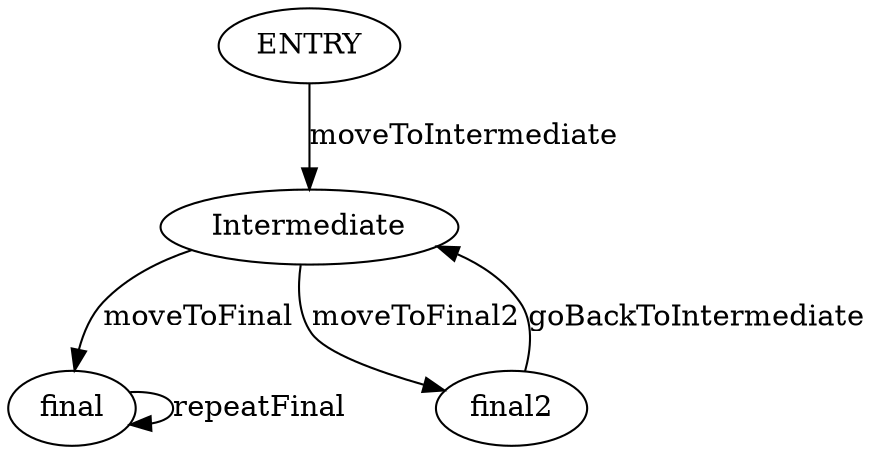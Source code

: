 digraph UnitedStatesOfMachine {
    S50 [label = "ENTRY"];
    S51 [label = "Intermediate"];
    S52 [label = "final"];
    S53 [label = "final2"];

    S50 -> S51 [label = "moveToIntermediate"];
    S51 -> S52 [label = "moveToFinal"];
    S52 -> S52 [label = "repeatFinal"];
    S51 -> S53 [label = "moveToFinal2"];
    S53 -> S51 [label = "goBackToIntermediate"];
}
